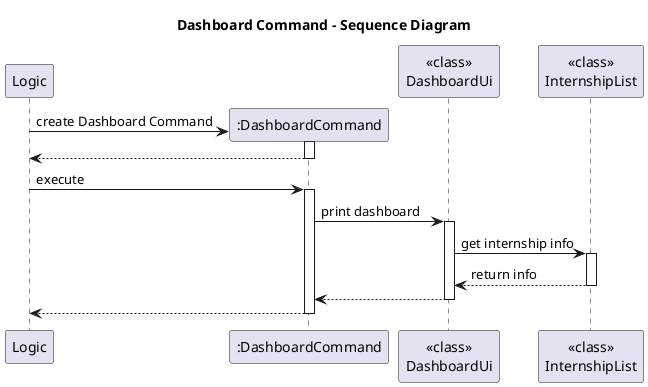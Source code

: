 @startuml
title Dashboard Command - Sequence Diagram

participant Logic
create ":DashboardCommand" as DC
participant "<<class>>\nDashboardUi" as DUi
participant "<<class>>\nInternshipList" as IL

Logic -> DC** : create Dashboard Command
activate DC
return

Logic -> DC : execute
activate DC

DC -> DUi : print dashboard
activate DUi

DUi -> IL : get internship info
activate IL
IL --> DUi : return info
deactivate IL

DUi --> DC
deactivate DUi

DC --> Logic
deactivate DC
@enduml